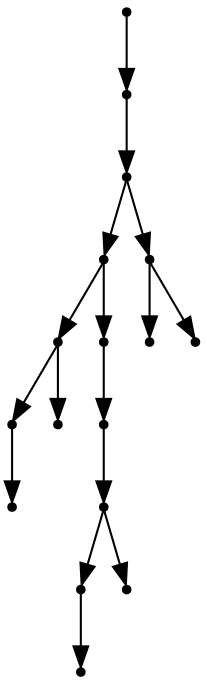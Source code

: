 digraph {
  16 [shape=point];
  15 [shape=point];
  14 [shape=point];
  10 [shape=point];
  3 [shape=point];
  1 [shape=point];
  0 [shape=point];
  2 [shape=point];
  9 [shape=point];
  8 [shape=point];
  7 [shape=point];
  5 [shape=point];
  4 [shape=point];
  6 [shape=point];
  13 [shape=point];
  11 [shape=point];
  12 [shape=point];
16 -> 15;
15 -> 14;
14 -> 10;
10 -> 3;
3 -> 1;
1 -> 0;
3 -> 2;
10 -> 9;
9 -> 8;
8 -> 7;
7 -> 5;
5 -> 4;
7 -> 6;
14 -> 13;
13 -> 11;
13 -> 12;
}
